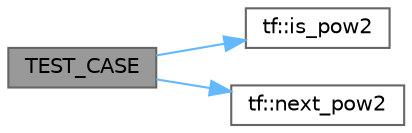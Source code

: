 digraph "TEST_CASE"
{
 // LATEX_PDF_SIZE
  bgcolor="transparent";
  edge [fontname=Helvetica,fontsize=10,labelfontname=Helvetica,labelfontsize=10];
  node [fontname=Helvetica,fontsize=10,shape=box,height=0.2,width=0.4];
  rankdir="LR";
  Node1 [id="Node000001",label="TEST_CASE",height=0.2,width=0.4,color="gray40", fillcolor="grey60", style="filled", fontcolor="black",tooltip=" "];
  Node1 -> Node2 [id="edge3_Node000001_Node000002",color="steelblue1",style="solid",tooltip=" "];
  Node2 [id="Node000002",label="tf::is_pow2",height=0.2,width=0.4,color="grey40", fillcolor="white", style="filled",URL="$namespacetf.html#a8d48a5014f34a9f97aae5269c2367e38",tooltip="checks if the given number is a power of 2"];
  Node1 -> Node3 [id="edge4_Node000001_Node000003",color="steelblue1",style="solid",tooltip=" "];
  Node3 [id="Node000003",label="tf::next_pow2",height=0.2,width=0.4,color="grey40", fillcolor="white", style="filled",URL="$namespacetf.html#ae9682c3db0662fdf6d688a8b095c19ea",tooltip="rounds the given 64-bit unsigned integer to the nearest power of 2"];
}
